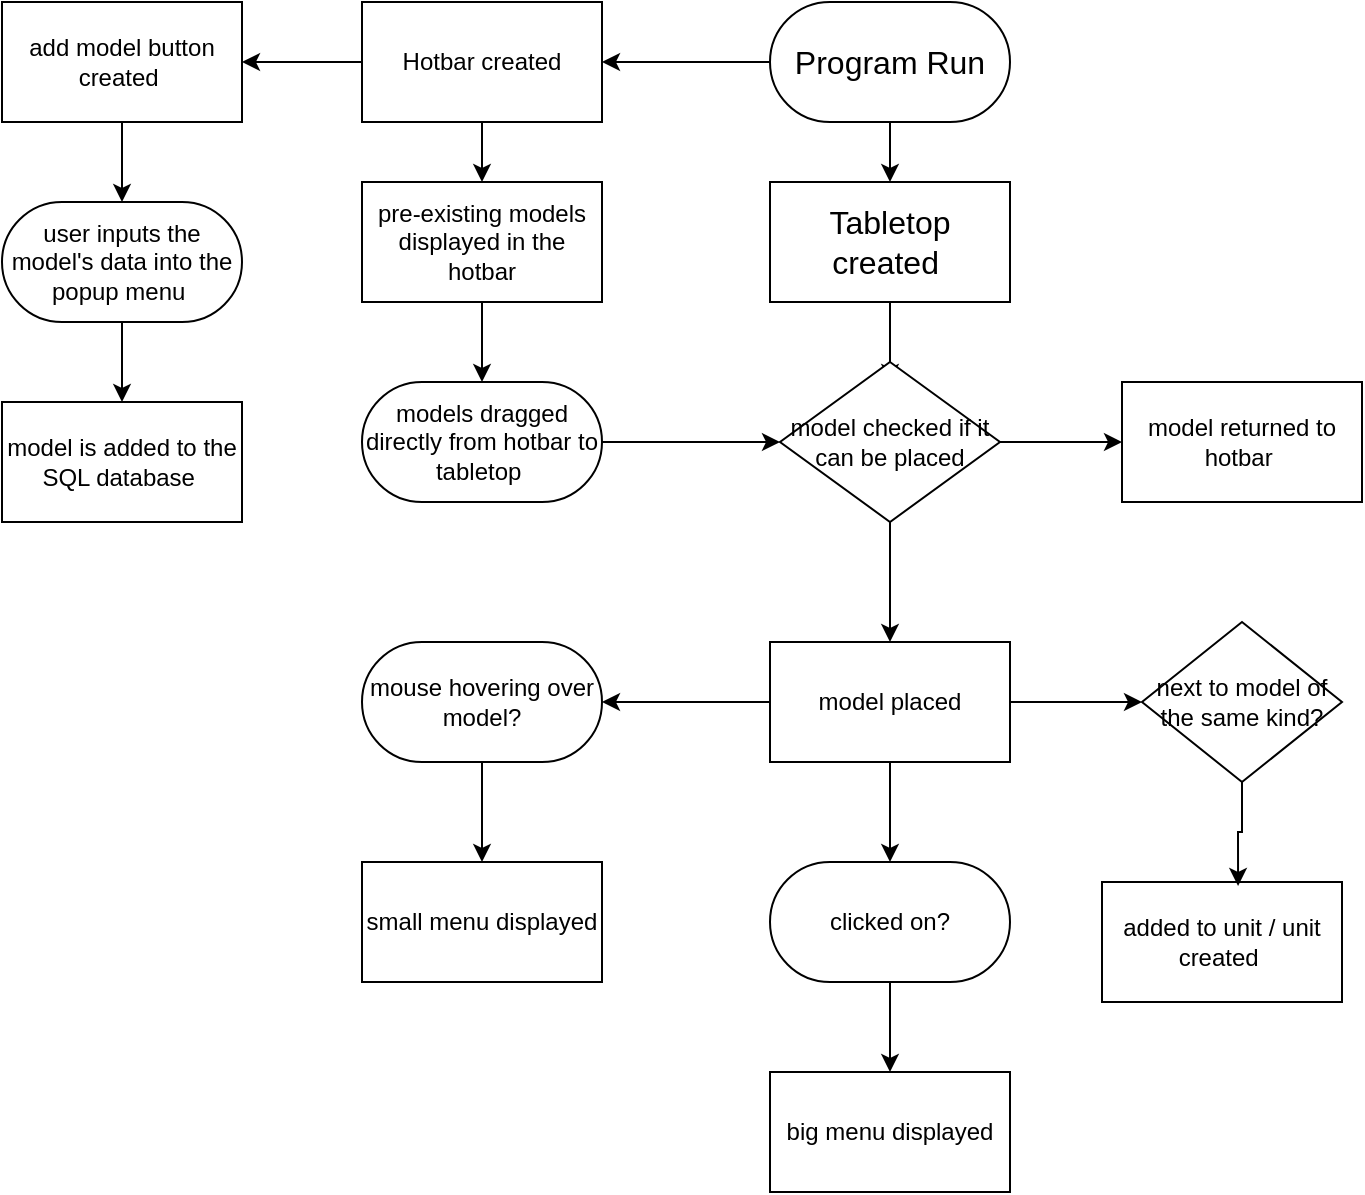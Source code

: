 <mxfile version="24.8.6">
  <diagram name="Page-1" id="gOBQeKgMoBBLnyrDWfxW">
    <mxGraphModel dx="1941" dy="610" grid="1" gridSize="10" guides="1" tooltips="1" connect="1" arrows="1" fold="1" page="1" pageScale="1" pageWidth="827" pageHeight="1169" math="0" shadow="0">
      <root>
        <mxCell id="0" />
        <mxCell id="1" parent="0" />
        <mxCell id="qcnHzoWF8FAFBK01wwpn-18" style="edgeStyle=orthogonalEdgeStyle;rounded=0;orthogonalLoop=1;jettySize=auto;html=1;entryX=0.5;entryY=0;entryDx=0;entryDy=0;" edge="1" parent="1" source="ZpOtdVFW0O2eYbw3lWE1-1">
          <mxGeometry relative="1" as="geometry">
            <mxPoint x="414" y="210" as="targetPoint" />
          </mxGeometry>
        </mxCell>
        <mxCell id="ZpOtdVFW0O2eYbw3lWE1-1" value="&lt;font size=&quot;3&quot;&gt;Tabletop created&amp;nbsp;&lt;/font&gt;" style="rounded=0;whiteSpace=wrap;html=1;" parent="1" vertex="1">
          <mxGeometry x="354" y="110" width="120" height="60" as="geometry" />
        </mxCell>
        <mxCell id="ZpOtdVFW0O2eYbw3lWE1-3" style="edgeStyle=orthogonalEdgeStyle;rounded=0;orthogonalLoop=1;jettySize=auto;html=1;" parent="1" source="ZpOtdVFW0O2eYbw3lWE1-2" target="ZpOtdVFW0O2eYbw3lWE1-1" edge="1">
          <mxGeometry relative="1" as="geometry" />
        </mxCell>
        <mxCell id="qcnHzoWF8FAFBK01wwpn-6" style="edgeStyle=orthogonalEdgeStyle;rounded=0;orthogonalLoop=1;jettySize=auto;html=1;entryX=1;entryY=0.5;entryDx=0;entryDy=0;" edge="1" parent="1" source="ZpOtdVFW0O2eYbw3lWE1-2" target="qcnHzoWF8FAFBK01wwpn-3">
          <mxGeometry relative="1" as="geometry" />
        </mxCell>
        <mxCell id="ZpOtdVFW0O2eYbw3lWE1-2" value="&lt;font size=&quot;3&quot;&gt;Program Run&lt;/font&gt;" style="rounded=1;whiteSpace=wrap;html=1;arcSize=50;" parent="1" vertex="1">
          <mxGeometry x="354" y="20" width="120" height="60" as="geometry" />
        </mxCell>
        <mxCell id="qcnHzoWF8FAFBK01wwpn-8" style="edgeStyle=orthogonalEdgeStyle;rounded=0;orthogonalLoop=1;jettySize=auto;html=1;entryX=1;entryY=0.5;entryDx=0;entryDy=0;" edge="1" parent="1" source="qcnHzoWF8FAFBK01wwpn-3" target="qcnHzoWF8FAFBK01wwpn-7">
          <mxGeometry relative="1" as="geometry" />
        </mxCell>
        <mxCell id="qcnHzoWF8FAFBK01wwpn-10" style="edgeStyle=orthogonalEdgeStyle;rounded=0;orthogonalLoop=1;jettySize=auto;html=1;entryX=0.5;entryY=0;entryDx=0;entryDy=0;" edge="1" parent="1" source="qcnHzoWF8FAFBK01wwpn-3" target="qcnHzoWF8FAFBK01wwpn-9">
          <mxGeometry relative="1" as="geometry" />
        </mxCell>
        <mxCell id="qcnHzoWF8FAFBK01wwpn-3" value="Hotbar created" style="rounded=0;whiteSpace=wrap;html=1;" vertex="1" parent="1">
          <mxGeometry x="150" y="20" width="120" height="60" as="geometry" />
        </mxCell>
        <mxCell id="qcnHzoWF8FAFBK01wwpn-14" style="edgeStyle=orthogonalEdgeStyle;rounded=0;orthogonalLoop=1;jettySize=auto;html=1;entryX=0.5;entryY=0;entryDx=0;entryDy=0;" edge="1" parent="1" source="qcnHzoWF8FAFBK01wwpn-7">
          <mxGeometry relative="1" as="geometry">
            <mxPoint x="30" y="120" as="targetPoint" />
          </mxGeometry>
        </mxCell>
        <mxCell id="qcnHzoWF8FAFBK01wwpn-7" value="add model button created&amp;nbsp;" style="rounded=0;whiteSpace=wrap;html=1;" vertex="1" parent="1">
          <mxGeometry x="-30" y="20" width="120" height="60" as="geometry" />
        </mxCell>
        <mxCell id="qcnHzoWF8FAFBK01wwpn-9" value="pre-existing models displayed in the hotbar" style="rounded=0;whiteSpace=wrap;html=1;" vertex="1" parent="1">
          <mxGeometry x="150" y="110" width="120" height="60" as="geometry" />
        </mxCell>
        <mxCell id="qcnHzoWF8FAFBK01wwpn-12" style="edgeStyle=orthogonalEdgeStyle;rounded=0;orthogonalLoop=1;jettySize=auto;html=1;entryX=0.5;entryY=0;entryDx=0;entryDy=0;" edge="1" parent="1" source="qcnHzoWF8FAFBK01wwpn-9" target="qcnHzoWF8FAFBK01wwpn-15">
          <mxGeometry relative="1" as="geometry">
            <mxPoint x="203.04" y="213" as="targetPoint" />
          </mxGeometry>
        </mxCell>
        <mxCell id="qcnHzoWF8FAFBK01wwpn-17" style="edgeStyle=orthogonalEdgeStyle;rounded=0;orthogonalLoop=1;jettySize=auto;html=1;entryX=0;entryY=0.5;entryDx=0;entryDy=0;" edge="1" parent="1" source="qcnHzoWF8FAFBK01wwpn-15" target="qcnHzoWF8FAFBK01wwpn-19">
          <mxGeometry relative="1" as="geometry">
            <mxPoint x="354" y="240" as="targetPoint" />
          </mxGeometry>
        </mxCell>
        <mxCell id="qcnHzoWF8FAFBK01wwpn-15" value="models dragged directly from hotbar to tabletop&amp;nbsp;" style="rounded=1;whiteSpace=wrap;html=1;arcSize=50;" vertex="1" parent="1">
          <mxGeometry x="150" y="210" width="120" height="60" as="geometry" />
        </mxCell>
        <mxCell id="qcnHzoWF8FAFBK01wwpn-25" style="edgeStyle=orthogonalEdgeStyle;rounded=0;orthogonalLoop=1;jettySize=auto;html=1;entryX=0.5;entryY=0;entryDx=0;entryDy=0;" edge="1" parent="1" source="qcnHzoWF8FAFBK01wwpn-19" target="qcnHzoWF8FAFBK01wwpn-24">
          <mxGeometry relative="1" as="geometry" />
        </mxCell>
        <mxCell id="qcnHzoWF8FAFBK01wwpn-27" style="edgeStyle=orthogonalEdgeStyle;rounded=0;orthogonalLoop=1;jettySize=auto;html=1;entryX=0;entryY=0.5;entryDx=0;entryDy=0;" edge="1" parent="1" source="qcnHzoWF8FAFBK01wwpn-19" target="qcnHzoWF8FAFBK01wwpn-26">
          <mxGeometry relative="1" as="geometry" />
        </mxCell>
        <mxCell id="qcnHzoWF8FAFBK01wwpn-19" value="model checked if it can be placed" style="rhombus;whiteSpace=wrap;html=1;" vertex="1" parent="1">
          <mxGeometry x="359" y="200" width="110" height="80" as="geometry" />
        </mxCell>
        <mxCell id="qcnHzoWF8FAFBK01wwpn-23" style="edgeStyle=orthogonalEdgeStyle;rounded=0;orthogonalLoop=1;jettySize=auto;html=1;entryX=0.5;entryY=0;entryDx=0;entryDy=0;" edge="1" parent="1" source="qcnHzoWF8FAFBK01wwpn-20" target="qcnHzoWF8FAFBK01wwpn-22">
          <mxGeometry relative="1" as="geometry" />
        </mxCell>
        <mxCell id="qcnHzoWF8FAFBK01wwpn-20" value="user inputs the model&#39;s data into the popup menu&amp;nbsp;" style="rounded=1;whiteSpace=wrap;html=1;arcSize=50;" vertex="1" parent="1">
          <mxGeometry x="-30" y="120" width="120" height="60" as="geometry" />
        </mxCell>
        <mxCell id="qcnHzoWF8FAFBK01wwpn-22" value="model is added to the SQL database&amp;nbsp;" style="rounded=0;whiteSpace=wrap;html=1;" vertex="1" parent="1">
          <mxGeometry x="-30" y="220" width="120" height="60" as="geometry" />
        </mxCell>
        <mxCell id="qcnHzoWF8FAFBK01wwpn-31" style="edgeStyle=orthogonalEdgeStyle;rounded=0;orthogonalLoop=1;jettySize=auto;html=1;entryX=1;entryY=0.5;entryDx=0;entryDy=0;" edge="1" parent="1" source="qcnHzoWF8FAFBK01wwpn-24" target="qcnHzoWF8FAFBK01wwpn-29">
          <mxGeometry relative="1" as="geometry" />
        </mxCell>
        <mxCell id="qcnHzoWF8FAFBK01wwpn-32" style="edgeStyle=orthogonalEdgeStyle;rounded=0;orthogonalLoop=1;jettySize=auto;html=1;entryX=0.5;entryY=0;entryDx=0;entryDy=0;" edge="1" parent="1" source="qcnHzoWF8FAFBK01wwpn-24" target="qcnHzoWF8FAFBK01wwpn-30">
          <mxGeometry relative="1" as="geometry" />
        </mxCell>
        <mxCell id="qcnHzoWF8FAFBK01wwpn-34" style="edgeStyle=orthogonalEdgeStyle;rounded=0;orthogonalLoop=1;jettySize=auto;html=1;" edge="1" parent="1" source="qcnHzoWF8FAFBK01wwpn-24" target="qcnHzoWF8FAFBK01wwpn-33">
          <mxGeometry relative="1" as="geometry" />
        </mxCell>
        <mxCell id="qcnHzoWF8FAFBK01wwpn-24" value="model placed" style="rounded=0;whiteSpace=wrap;html=1;" vertex="1" parent="1">
          <mxGeometry x="354" y="340" width="120" height="60" as="geometry" />
        </mxCell>
        <mxCell id="qcnHzoWF8FAFBK01wwpn-26" value="model returned to hotbar&amp;nbsp;" style="rounded=0;whiteSpace=wrap;html=1;" vertex="1" parent="1">
          <mxGeometry x="530" y="210" width="120" height="60" as="geometry" />
        </mxCell>
        <mxCell id="qcnHzoWF8FAFBK01wwpn-38" style="edgeStyle=orthogonalEdgeStyle;rounded=0;orthogonalLoop=1;jettySize=auto;html=1;entryX=0.5;entryY=0;entryDx=0;entryDy=0;" edge="1" parent="1" source="qcnHzoWF8FAFBK01wwpn-29" target="qcnHzoWF8FAFBK01wwpn-37">
          <mxGeometry relative="1" as="geometry" />
        </mxCell>
        <mxCell id="qcnHzoWF8FAFBK01wwpn-29" value="mouse hovering over model?" style="rounded=1;whiteSpace=wrap;html=1;arcSize=50;" vertex="1" parent="1">
          <mxGeometry x="150" y="340" width="120" height="60" as="geometry" />
        </mxCell>
        <mxCell id="qcnHzoWF8FAFBK01wwpn-40" style="edgeStyle=orthogonalEdgeStyle;rounded=0;orthogonalLoop=1;jettySize=auto;html=1;" edge="1" parent="1" source="qcnHzoWF8FAFBK01wwpn-30" target="qcnHzoWF8FAFBK01wwpn-39">
          <mxGeometry relative="1" as="geometry" />
        </mxCell>
        <mxCell id="qcnHzoWF8FAFBK01wwpn-30" value="clicked on?" style="rounded=1;whiteSpace=wrap;html=1;arcSize=50;" vertex="1" parent="1">
          <mxGeometry x="354" y="450" width="120" height="60" as="geometry" />
        </mxCell>
        <mxCell id="qcnHzoWF8FAFBK01wwpn-33" value="next to model of the same kind?" style="rhombus;whiteSpace=wrap;html=1;" vertex="1" parent="1">
          <mxGeometry x="540" y="330" width="100" height="80" as="geometry" />
        </mxCell>
        <mxCell id="qcnHzoWF8FAFBK01wwpn-35" value="added to unit / unit created&amp;nbsp;" style="rounded=0;whiteSpace=wrap;html=1;" vertex="1" parent="1">
          <mxGeometry x="520" y="460" width="120" height="60" as="geometry" />
        </mxCell>
        <mxCell id="qcnHzoWF8FAFBK01wwpn-36" style="edgeStyle=orthogonalEdgeStyle;rounded=0;orthogonalLoop=1;jettySize=auto;html=1;entryX=0.567;entryY=0.033;entryDx=0;entryDy=0;entryPerimeter=0;" edge="1" parent="1" source="qcnHzoWF8FAFBK01wwpn-33" target="qcnHzoWF8FAFBK01wwpn-35">
          <mxGeometry relative="1" as="geometry" />
        </mxCell>
        <mxCell id="qcnHzoWF8FAFBK01wwpn-37" value="small menu displayed" style="rounded=0;whiteSpace=wrap;html=1;" vertex="1" parent="1">
          <mxGeometry x="150" y="450" width="120" height="60" as="geometry" />
        </mxCell>
        <mxCell id="qcnHzoWF8FAFBK01wwpn-39" value="big menu displayed" style="rounded=0;whiteSpace=wrap;html=1;" vertex="1" parent="1">
          <mxGeometry x="354" y="555" width="120" height="60" as="geometry" />
        </mxCell>
      </root>
    </mxGraphModel>
  </diagram>
</mxfile>
